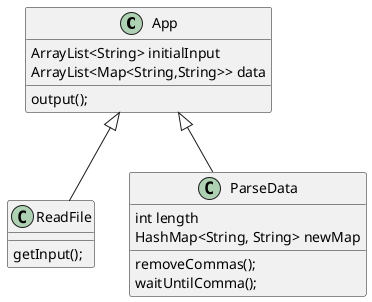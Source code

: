 @startuml
'https://plantuml.com/sequence-diagram

class App {
    ArrayList<String> initialInput
    ArrayList<Map<String,String>> data
    output();
}
class ReadFile {
    getInput();
}
class ParseData {
    int length
    HashMap<String, String> newMap
    removeCommas();
    waitUntilComma();
}
App <|-- ReadFile
App <|-- ParseData
@enduml
